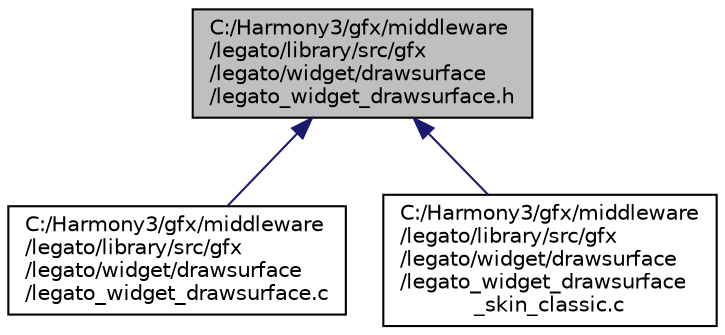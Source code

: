 digraph "C:/Harmony3/gfx/middleware/legato/library/src/gfx/legato/widget/drawsurface/legato_widget_drawsurface.h"
{
 // LATEX_PDF_SIZE
  edge [fontname="Helvetica",fontsize="10",labelfontname="Helvetica",labelfontsize="10"];
  node [fontname="Helvetica",fontsize="10",shape=record];
  Node1 [label="C:/Harmony3/gfx/middleware\l/legato/library/src/gfx\l/legato/widget/drawsurface\l/legato_widget_drawsurface.h",height=0.2,width=0.4,color="black", fillcolor="grey75", style="filled", fontcolor="black",tooltip=" "];
  Node1 -> Node2 [dir="back",color="midnightblue",fontsize="10",style="solid",fontname="Helvetica"];
  Node2 [label="C:/Harmony3/gfx/middleware\l/legato/library/src/gfx\l/legato/widget/drawsurface\l/legato_widget_drawsurface.c",height=0.2,width=0.4,color="black", fillcolor="white", style="filled",URL="$legato__widget__drawsurface_8c.html",tooltip=" "];
  Node1 -> Node3 [dir="back",color="midnightblue",fontsize="10",style="solid",fontname="Helvetica"];
  Node3 [label="C:/Harmony3/gfx/middleware\l/legato/library/src/gfx\l/legato/widget/drawsurface\l/legato_widget_drawsurface\l_skin_classic.c",height=0.2,width=0.4,color="black", fillcolor="white", style="filled",URL="$legato__widget__drawsurface__skin__classic_8c.html",tooltip=" "];
}
